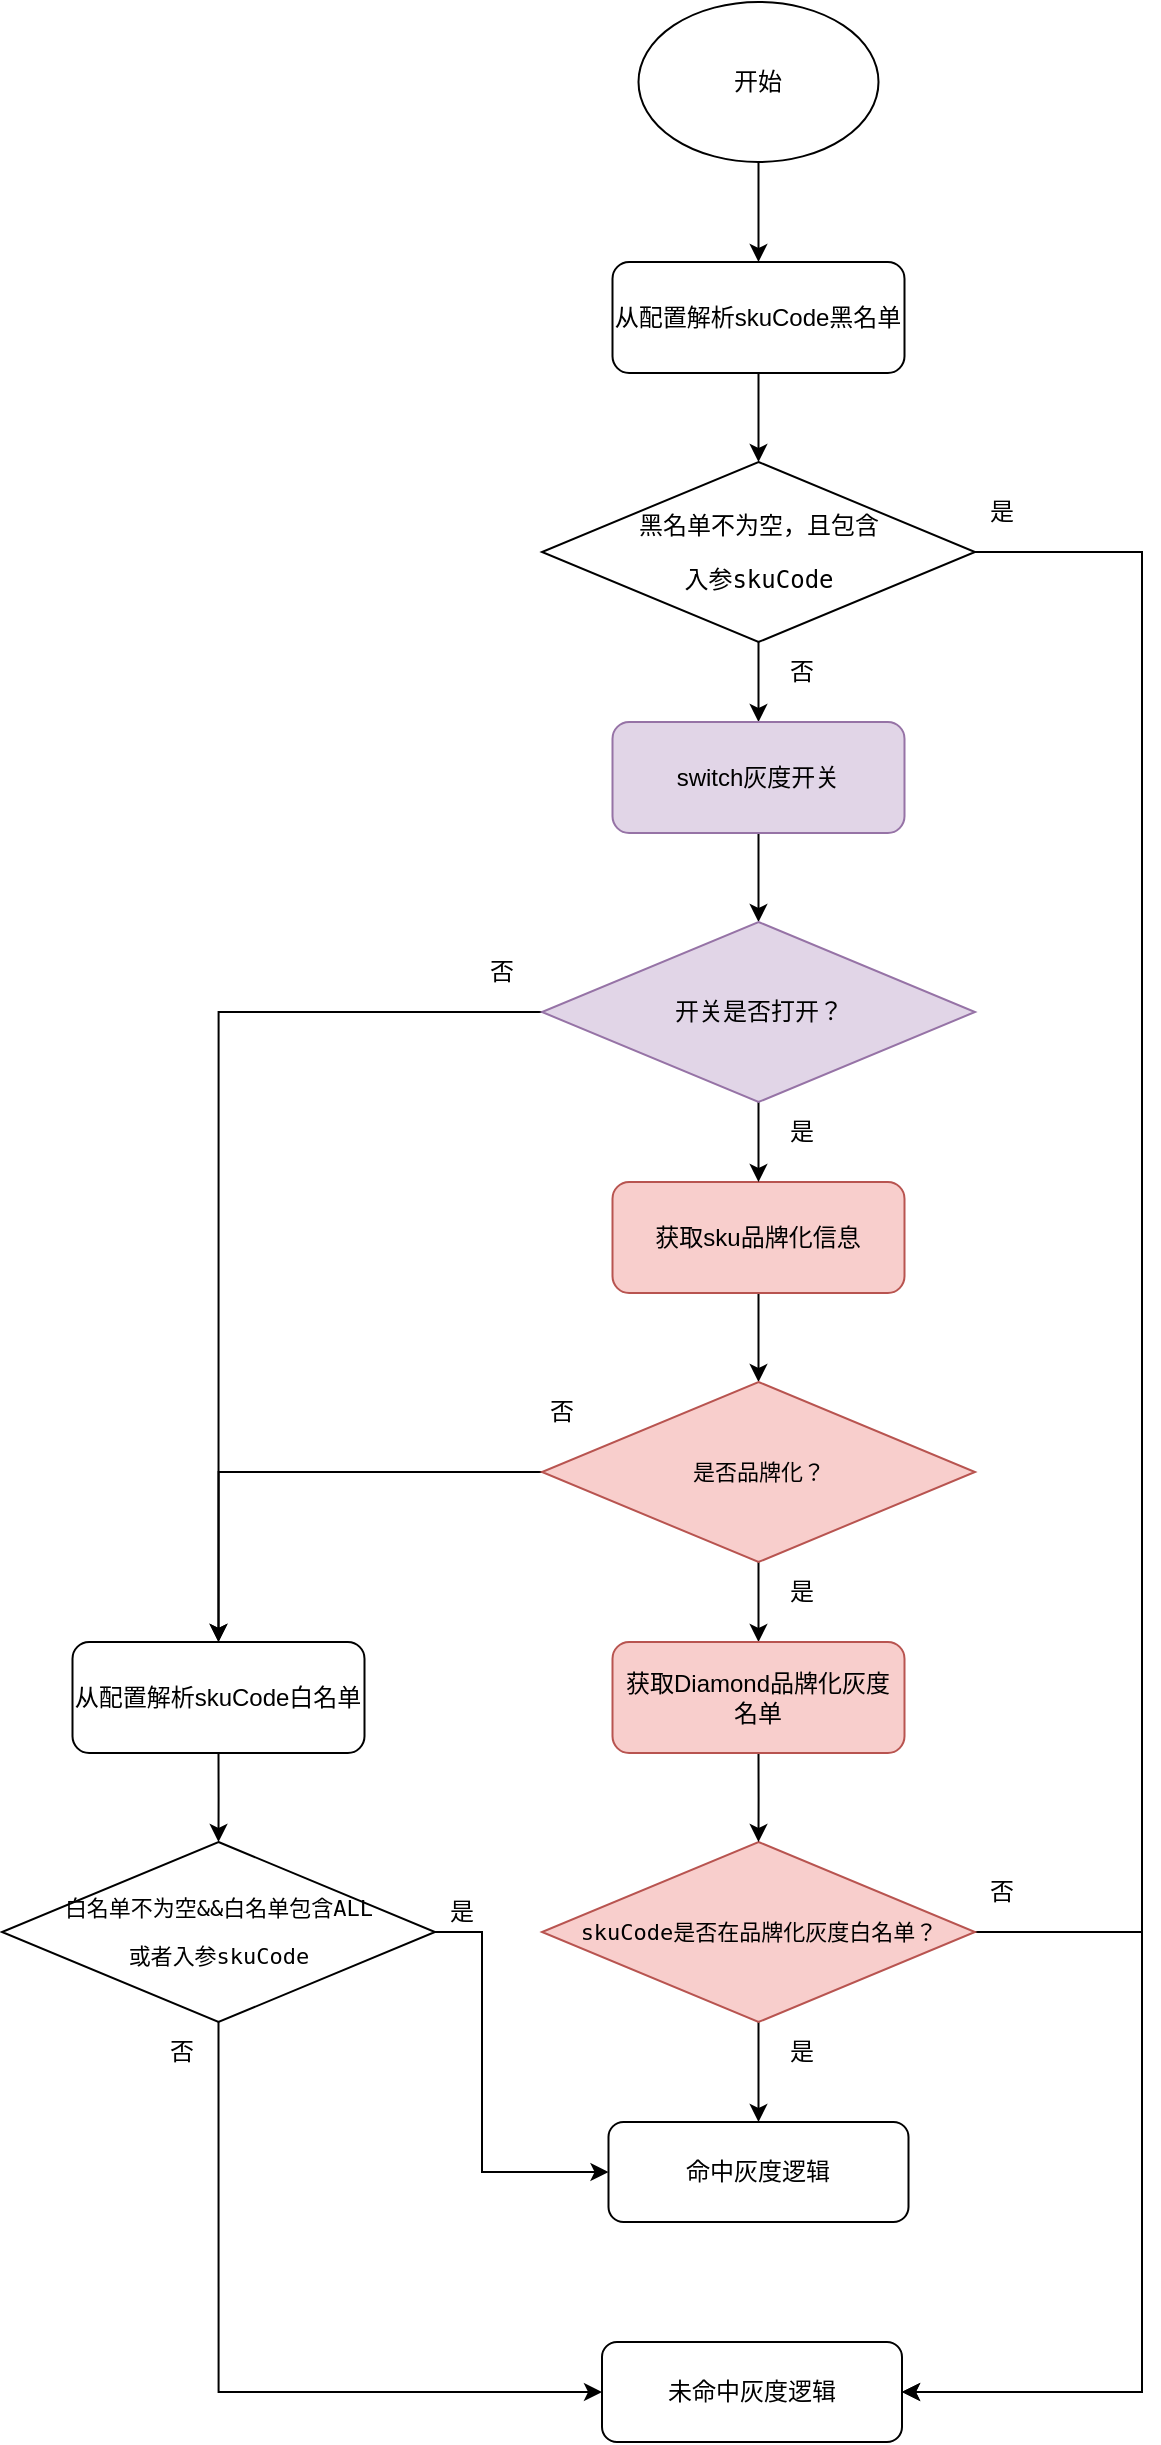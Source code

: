 <mxfile version="27.0.6">
  <diagram name="第 1 页" id="TPPGtjHfXh9HnJe1UCOh">
    <mxGraphModel dx="1298" dy="-463" grid="1" gridSize="10" guides="1" tooltips="1" connect="1" arrows="1" fold="1" page="1" pageScale="1" pageWidth="827" pageHeight="1169" math="0" shadow="0">
      <root>
        <mxCell id="0" />
        <mxCell id="1" parent="0" />
        <mxCell id="UmKEvGoLfJC2SGq9Wwgh-12" value="是" style="text;html=1;align=center;verticalAlign=middle;whiteSpace=wrap;rounded=0;" parent="1" vertex="1">
          <mxGeometry x="990" y="2730" width="60" height="30" as="geometry" />
        </mxCell>
        <mxCell id="UmKEvGoLfJC2SGq9Wwgh-39" value="是" style="text;html=1;align=center;verticalAlign=middle;whiteSpace=wrap;rounded=0;" parent="1" vertex="1">
          <mxGeometry x="990" y="2500" width="60" height="30" as="geometry" />
        </mxCell>
        <mxCell id="UmKEvGoLfJC2SGq9Wwgh-62" value="是" style="text;html=1;align=center;verticalAlign=middle;whiteSpace=wrap;rounded=0;" parent="1" vertex="1">
          <mxGeometry x="1090" y="1960" width="60" height="30" as="geometry" />
        </mxCell>
        <mxCell id="UmKEvGoLfJC2SGq9Wwgh-63" value="否" style="text;html=1;align=center;verticalAlign=middle;whiteSpace=wrap;rounded=0;" parent="1" vertex="1">
          <mxGeometry x="1090" y="2650" width="60" height="30" as="geometry" />
        </mxCell>
        <mxCell id="UmKEvGoLfJC2SGq9Wwgh-64" value="是" style="text;html=1;align=center;verticalAlign=middle;whiteSpace=wrap;rounded=0;" parent="1" vertex="1">
          <mxGeometry x="990" y="2270" width="60" height="30" as="geometry" />
        </mxCell>
        <mxCell id="UmKEvGoLfJC2SGq9Wwgh-65" value="否" style="text;html=1;align=center;verticalAlign=middle;whiteSpace=wrap;rounded=0;" parent="1" vertex="1">
          <mxGeometry x="680" y="2730" width="60" height="30" as="geometry" />
        </mxCell>
        <mxCell id="UmKEvGoLfJC2SGq9Wwgh-66" value="命中灰度逻辑" style="rounded=1;whiteSpace=wrap;html=1;fillColor=none;strokeColor=default;" parent="1" vertex="1">
          <mxGeometry x="923.25" y="2780" width="150" height="50" as="geometry" />
        </mxCell>
        <mxCell id="UmKEvGoLfJC2SGq9Wwgh-77" style="edgeStyle=orthogonalEdgeStyle;rounded=0;orthogonalLoop=1;jettySize=auto;html=1;exitX=0.5;exitY=1;exitDx=0;exitDy=0;entryX=0.5;entryY=0;entryDx=0;entryDy=0;" parent="1" source="UmKEvGoLfJC2SGq9Wwgh-67" target="UmKEvGoLfJC2SGq9Wwgh-69" edge="1">
          <mxGeometry relative="1" as="geometry" />
        </mxCell>
        <mxCell id="UmKEvGoLfJC2SGq9Wwgh-67" value="从配置解析skuCode黑名单" style="rounded=1;whiteSpace=wrap;html=1;fillColor=none;" parent="1" vertex="1">
          <mxGeometry x="925.25" y="1850" width="146" height="55.5" as="geometry" />
        </mxCell>
        <mxCell id="UmKEvGoLfJC2SGq9Wwgh-83" style="edgeStyle=orthogonalEdgeStyle;rounded=0;orthogonalLoop=1;jettySize=auto;html=1;exitX=0.5;exitY=1;exitDx=0;exitDy=0;entryX=0.5;entryY=0;entryDx=0;entryDy=0;" parent="1" source="UmKEvGoLfJC2SGq9Wwgh-68" target="UmKEvGoLfJC2SGq9Wwgh-70" edge="1">
          <mxGeometry relative="1" as="geometry" />
        </mxCell>
        <mxCell id="UmKEvGoLfJC2SGq9Wwgh-68" value="获取sku品牌化信息" style="rounded=1;whiteSpace=wrap;html=1;fillColor=#f8cecc;strokeColor=#b85450;" parent="1" vertex="1">
          <mxGeometry x="925.25" y="2310" width="146" height="55.5" as="geometry" />
        </mxCell>
        <mxCell id="UmKEvGoLfJC2SGq9Wwgh-88" style="edgeStyle=orthogonalEdgeStyle;rounded=0;orthogonalLoop=1;jettySize=auto;html=1;exitX=0.5;exitY=1;exitDx=0;exitDy=0;entryX=0.5;entryY=0;entryDx=0;entryDy=0;" parent="1" source="UmKEvGoLfJC2SGq9Wwgh-69" target="UmKEvGoLfJC2SGq9Wwgh-78" edge="1">
          <mxGeometry relative="1" as="geometry" />
        </mxCell>
        <mxCell id="w0c8Gbi3kI__TQoFMp2J-12" style="edgeStyle=orthogonalEdgeStyle;rounded=0;orthogonalLoop=1;jettySize=auto;html=1;exitX=1;exitY=0.5;exitDx=0;exitDy=0;entryX=1;entryY=0.5;entryDx=0;entryDy=0;" edge="1" parent="1" source="UmKEvGoLfJC2SGq9Wwgh-69" target="UmKEvGoLfJC2SGq9Wwgh-71">
          <mxGeometry relative="1" as="geometry">
            <Array as="points">
              <mxPoint x="1190" y="1995" />
              <mxPoint x="1190" y="2915" />
            </Array>
          </mxGeometry>
        </mxCell>
        <mxCell id="UmKEvGoLfJC2SGq9Wwgh-69" value="&lt;pre&gt;&lt;pre&gt;&lt;pre style=&quot;font-size: 12px;&quot;&gt;黑名单不为空，且包含&lt;/pre&gt;&lt;pre style=&quot;font-size: 12px;&quot;&gt;入参skuCode&lt;/pre&gt;&lt;/pre&gt;&lt;/pre&gt;" style="rhombus;whiteSpace=wrap;html=1;fillColor=none;verticalAlign=middle;horizontal=1;spacing=0;fontSize=11;" parent="1" vertex="1">
          <mxGeometry x="890" y="1950" width="216.5" height="90" as="geometry" />
        </mxCell>
        <mxCell id="w0c8Gbi3kI__TQoFMp2J-3" style="edgeStyle=orthogonalEdgeStyle;rounded=0;orthogonalLoop=1;jettySize=auto;html=1;exitX=0.5;exitY=1;exitDx=0;exitDy=0;entryX=0.5;entryY=0;entryDx=0;entryDy=0;" edge="1" parent="1" source="UmKEvGoLfJC2SGq9Wwgh-70" target="w0c8Gbi3kI__TQoFMp2J-1">
          <mxGeometry relative="1" as="geometry" />
        </mxCell>
        <mxCell id="w0c8Gbi3kI__TQoFMp2J-10" style="edgeStyle=orthogonalEdgeStyle;rounded=0;orthogonalLoop=1;jettySize=auto;html=1;exitX=0;exitY=0.5;exitDx=0;exitDy=0;entryX=0.5;entryY=0;entryDx=0;entryDy=0;" edge="1" parent="1" source="UmKEvGoLfJC2SGq9Wwgh-70" target="UmKEvGoLfJC2SGq9Wwgh-73">
          <mxGeometry relative="1" as="geometry" />
        </mxCell>
        <mxCell id="UmKEvGoLfJC2SGq9Wwgh-70" value="&lt;pre&gt;&lt;pre&gt;是否品牌化？&lt;/pre&gt;&lt;/pre&gt;" style="rhombus;whiteSpace=wrap;html=1;fillColor=#f8cecc;verticalAlign=middle;horizontal=1;spacing=0;fontSize=11;strokeColor=#b85450;" parent="1" vertex="1">
          <mxGeometry x="890" y="2410" width="216.5" height="90" as="geometry" />
        </mxCell>
        <mxCell id="UmKEvGoLfJC2SGq9Wwgh-71" value="未命中灰度逻辑" style="rounded=1;whiteSpace=wrap;html=1;fillColor=none;strokeColor=default;" parent="1" vertex="1">
          <mxGeometry x="920" y="2890" width="150" height="50" as="geometry" />
        </mxCell>
        <mxCell id="w0c8Gbi3kI__TQoFMp2J-11" style="edgeStyle=orthogonalEdgeStyle;rounded=0;orthogonalLoop=1;jettySize=auto;html=1;exitX=0.5;exitY=1;exitDx=0;exitDy=0;entryX=0.5;entryY=0;entryDx=0;entryDy=0;" edge="1" parent="1" source="UmKEvGoLfJC2SGq9Wwgh-72" target="UmKEvGoLfJC2SGq9Wwgh-66">
          <mxGeometry relative="1" as="geometry" />
        </mxCell>
        <mxCell id="w0c8Gbi3kI__TQoFMp2J-16" style="edgeStyle=orthogonalEdgeStyle;rounded=0;orthogonalLoop=1;jettySize=auto;html=1;exitX=1;exitY=0.5;exitDx=0;exitDy=0;entryX=1;entryY=0.5;entryDx=0;entryDy=0;" edge="1" parent="1" source="UmKEvGoLfJC2SGq9Wwgh-72" target="UmKEvGoLfJC2SGq9Wwgh-71">
          <mxGeometry relative="1" as="geometry">
            <Array as="points">
              <mxPoint x="1190" y="2685" />
              <mxPoint x="1190" y="2915" />
            </Array>
          </mxGeometry>
        </mxCell>
        <mxCell id="UmKEvGoLfJC2SGq9Wwgh-72" value="&lt;pre&gt;&lt;pre&gt;skuCode是否在品牌化灰度白名单？&lt;/pre&gt;&lt;/pre&gt;" style="rhombus;whiteSpace=wrap;html=1;fillColor=#f8cecc;verticalAlign=middle;horizontal=1;spacing=0;fontSize=11;strokeColor=#b85450;" parent="1" vertex="1">
          <mxGeometry x="890" y="2640" width="216.5" height="90" as="geometry" />
        </mxCell>
        <mxCell id="UmKEvGoLfJC2SGq9Wwgh-86" style="edgeStyle=orthogonalEdgeStyle;rounded=0;orthogonalLoop=1;jettySize=auto;html=1;exitX=0.5;exitY=1;exitDx=0;exitDy=0;entryX=0.5;entryY=0;entryDx=0;entryDy=0;" parent="1" source="UmKEvGoLfJC2SGq9Wwgh-73" target="UmKEvGoLfJC2SGq9Wwgh-74" edge="1">
          <mxGeometry relative="1" as="geometry" />
        </mxCell>
        <mxCell id="UmKEvGoLfJC2SGq9Wwgh-73" value="从配置解析skuCode白名单" style="rounded=1;whiteSpace=wrap;html=1;fillColor=none;" parent="1" vertex="1">
          <mxGeometry x="655.25" y="2540" width="146" height="55.5" as="geometry" />
        </mxCell>
        <mxCell id="w0c8Gbi3kI__TQoFMp2J-14" style="edgeStyle=orthogonalEdgeStyle;rounded=0;orthogonalLoop=1;jettySize=auto;html=1;exitX=0.5;exitY=1;exitDx=0;exitDy=0;entryX=0;entryY=0.5;entryDx=0;entryDy=0;" edge="1" parent="1" source="UmKEvGoLfJC2SGq9Wwgh-74" target="UmKEvGoLfJC2SGq9Wwgh-71">
          <mxGeometry relative="1" as="geometry" />
        </mxCell>
        <mxCell id="w0c8Gbi3kI__TQoFMp2J-15" style="edgeStyle=orthogonalEdgeStyle;rounded=0;orthogonalLoop=1;jettySize=auto;html=1;exitX=1;exitY=0.5;exitDx=0;exitDy=0;entryX=0;entryY=0.5;entryDx=0;entryDy=0;" edge="1" parent="1" source="UmKEvGoLfJC2SGq9Wwgh-74" target="UmKEvGoLfJC2SGq9Wwgh-66">
          <mxGeometry relative="1" as="geometry">
            <Array as="points">
              <mxPoint x="860" y="2685" />
              <mxPoint x="860" y="2805" />
            </Array>
          </mxGeometry>
        </mxCell>
        <mxCell id="UmKEvGoLfJC2SGq9Wwgh-74" value="&lt;pre&gt;&lt;pre&gt;&lt;font&gt;白名单不为空&amp;amp;&amp;amp;白名单包含ALL&lt;/font&gt;&lt;/pre&gt;&lt;pre&gt;&lt;font&gt;或者&lt;/font&gt;入参skuCode&lt;/pre&gt;&lt;/pre&gt;" style="rhombus;whiteSpace=wrap;html=1;fillColor=none;verticalAlign=middle;horizontal=1;spacing=0;fontSize=11;" parent="1" vertex="1">
          <mxGeometry x="620" y="2640" width="216.5" height="90" as="geometry" />
        </mxCell>
        <mxCell id="UmKEvGoLfJC2SGq9Wwgh-76" style="edgeStyle=orthogonalEdgeStyle;rounded=0;orthogonalLoop=1;jettySize=auto;html=1;exitX=0.5;exitY=1;exitDx=0;exitDy=0;entryX=0.5;entryY=0;entryDx=0;entryDy=0;" parent="1" source="UmKEvGoLfJC2SGq9Wwgh-75" target="UmKEvGoLfJC2SGq9Wwgh-67" edge="1">
          <mxGeometry relative="1" as="geometry" />
        </mxCell>
        <mxCell id="UmKEvGoLfJC2SGq9Wwgh-75" value="开始" style="ellipse;whiteSpace=wrap;html=1;fillColor=none;" parent="1" vertex="1">
          <mxGeometry x="938.25" y="1720" width="120" height="80" as="geometry" />
        </mxCell>
        <mxCell id="UmKEvGoLfJC2SGq9Wwgh-89" style="edgeStyle=orthogonalEdgeStyle;rounded=0;orthogonalLoop=1;jettySize=auto;html=1;exitX=0.5;exitY=1;exitDx=0;exitDy=0;entryX=0.5;entryY=0;entryDx=0;entryDy=0;" parent="1" source="UmKEvGoLfJC2SGq9Wwgh-78" target="UmKEvGoLfJC2SGq9Wwgh-79" edge="1">
          <mxGeometry relative="1" as="geometry" />
        </mxCell>
        <mxCell id="UmKEvGoLfJC2SGq9Wwgh-78" value="switch灰度开关" style="rounded=1;whiteSpace=wrap;html=1;fillColor=#e1d5e7;strokeColor=#9673a6;" parent="1" vertex="1">
          <mxGeometry x="925.25" y="2080" width="146" height="55.5" as="geometry" />
        </mxCell>
        <mxCell id="UmKEvGoLfJC2SGq9Wwgh-82" style="edgeStyle=orthogonalEdgeStyle;rounded=0;orthogonalLoop=1;jettySize=auto;html=1;exitX=0.5;exitY=1;exitDx=0;exitDy=0;entryX=0.5;entryY=0;entryDx=0;entryDy=0;" parent="1" source="UmKEvGoLfJC2SGq9Wwgh-79" target="UmKEvGoLfJC2SGq9Wwgh-68" edge="1">
          <mxGeometry relative="1" as="geometry" />
        </mxCell>
        <mxCell id="w0c8Gbi3kI__TQoFMp2J-9" style="edgeStyle=orthogonalEdgeStyle;rounded=0;orthogonalLoop=1;jettySize=auto;html=1;exitX=0;exitY=0.5;exitDx=0;exitDy=0;entryX=0.5;entryY=0;entryDx=0;entryDy=0;" edge="1" parent="1" source="UmKEvGoLfJC2SGq9Wwgh-79" target="UmKEvGoLfJC2SGq9Wwgh-73">
          <mxGeometry relative="1" as="geometry" />
        </mxCell>
        <mxCell id="UmKEvGoLfJC2SGq9Wwgh-79" value="&lt;pre&gt;&lt;pre&gt;&lt;pre style=&quot;font-size: 12px;&quot;&gt;开关是否打开？&lt;/pre&gt;&lt;/pre&gt;&lt;/pre&gt;" style="rhombus;whiteSpace=wrap;html=1;fillColor=#e1d5e7;verticalAlign=middle;horizontal=1;spacing=0;fontSize=11;strokeColor=#9673a6;" parent="1" vertex="1">
          <mxGeometry x="890" y="2180" width="216.5" height="90" as="geometry" />
        </mxCell>
        <mxCell id="UmKEvGoLfJC2SGq9Wwgh-90" value="否" style="text;html=1;align=center;verticalAlign=middle;whiteSpace=wrap;rounded=0;" parent="1" vertex="1">
          <mxGeometry x="840" y="2190" width="60" height="30" as="geometry" />
        </mxCell>
        <mxCell id="UmKEvGoLfJC2SGq9Wwgh-93" value="否" style="text;html=1;align=center;verticalAlign=middle;whiteSpace=wrap;rounded=0;" parent="1" vertex="1">
          <mxGeometry x="870" y="2410" width="60" height="30" as="geometry" />
        </mxCell>
        <mxCell id="UmKEvGoLfJC2SGq9Wwgh-99" value="是" style="text;html=1;align=center;verticalAlign=middle;whiteSpace=wrap;rounded=0;" parent="1" vertex="1">
          <mxGeometry x="820" y="2660" width="60" height="30" as="geometry" />
        </mxCell>
        <mxCell id="w0c8Gbi3kI__TQoFMp2J-5" style="edgeStyle=orthogonalEdgeStyle;rounded=0;orthogonalLoop=1;jettySize=auto;html=1;exitX=0.5;exitY=1;exitDx=0;exitDy=0;" edge="1" parent="1" source="w0c8Gbi3kI__TQoFMp2J-1" target="UmKEvGoLfJC2SGq9Wwgh-72">
          <mxGeometry relative="1" as="geometry" />
        </mxCell>
        <mxCell id="w0c8Gbi3kI__TQoFMp2J-1" value="获取Diamond品牌化灰度名单" style="rounded=1;whiteSpace=wrap;html=1;fillColor=#f8cecc;strokeColor=#b85450;" vertex="1" parent="1">
          <mxGeometry x="925.25" y="2540" width="146" height="55.5" as="geometry" />
        </mxCell>
        <mxCell id="w0c8Gbi3kI__TQoFMp2J-17" value="否" style="text;html=1;align=center;verticalAlign=middle;whiteSpace=wrap;rounded=0;" vertex="1" parent="1">
          <mxGeometry x="990" y="2040" width="60" height="30" as="geometry" />
        </mxCell>
      </root>
    </mxGraphModel>
  </diagram>
</mxfile>
